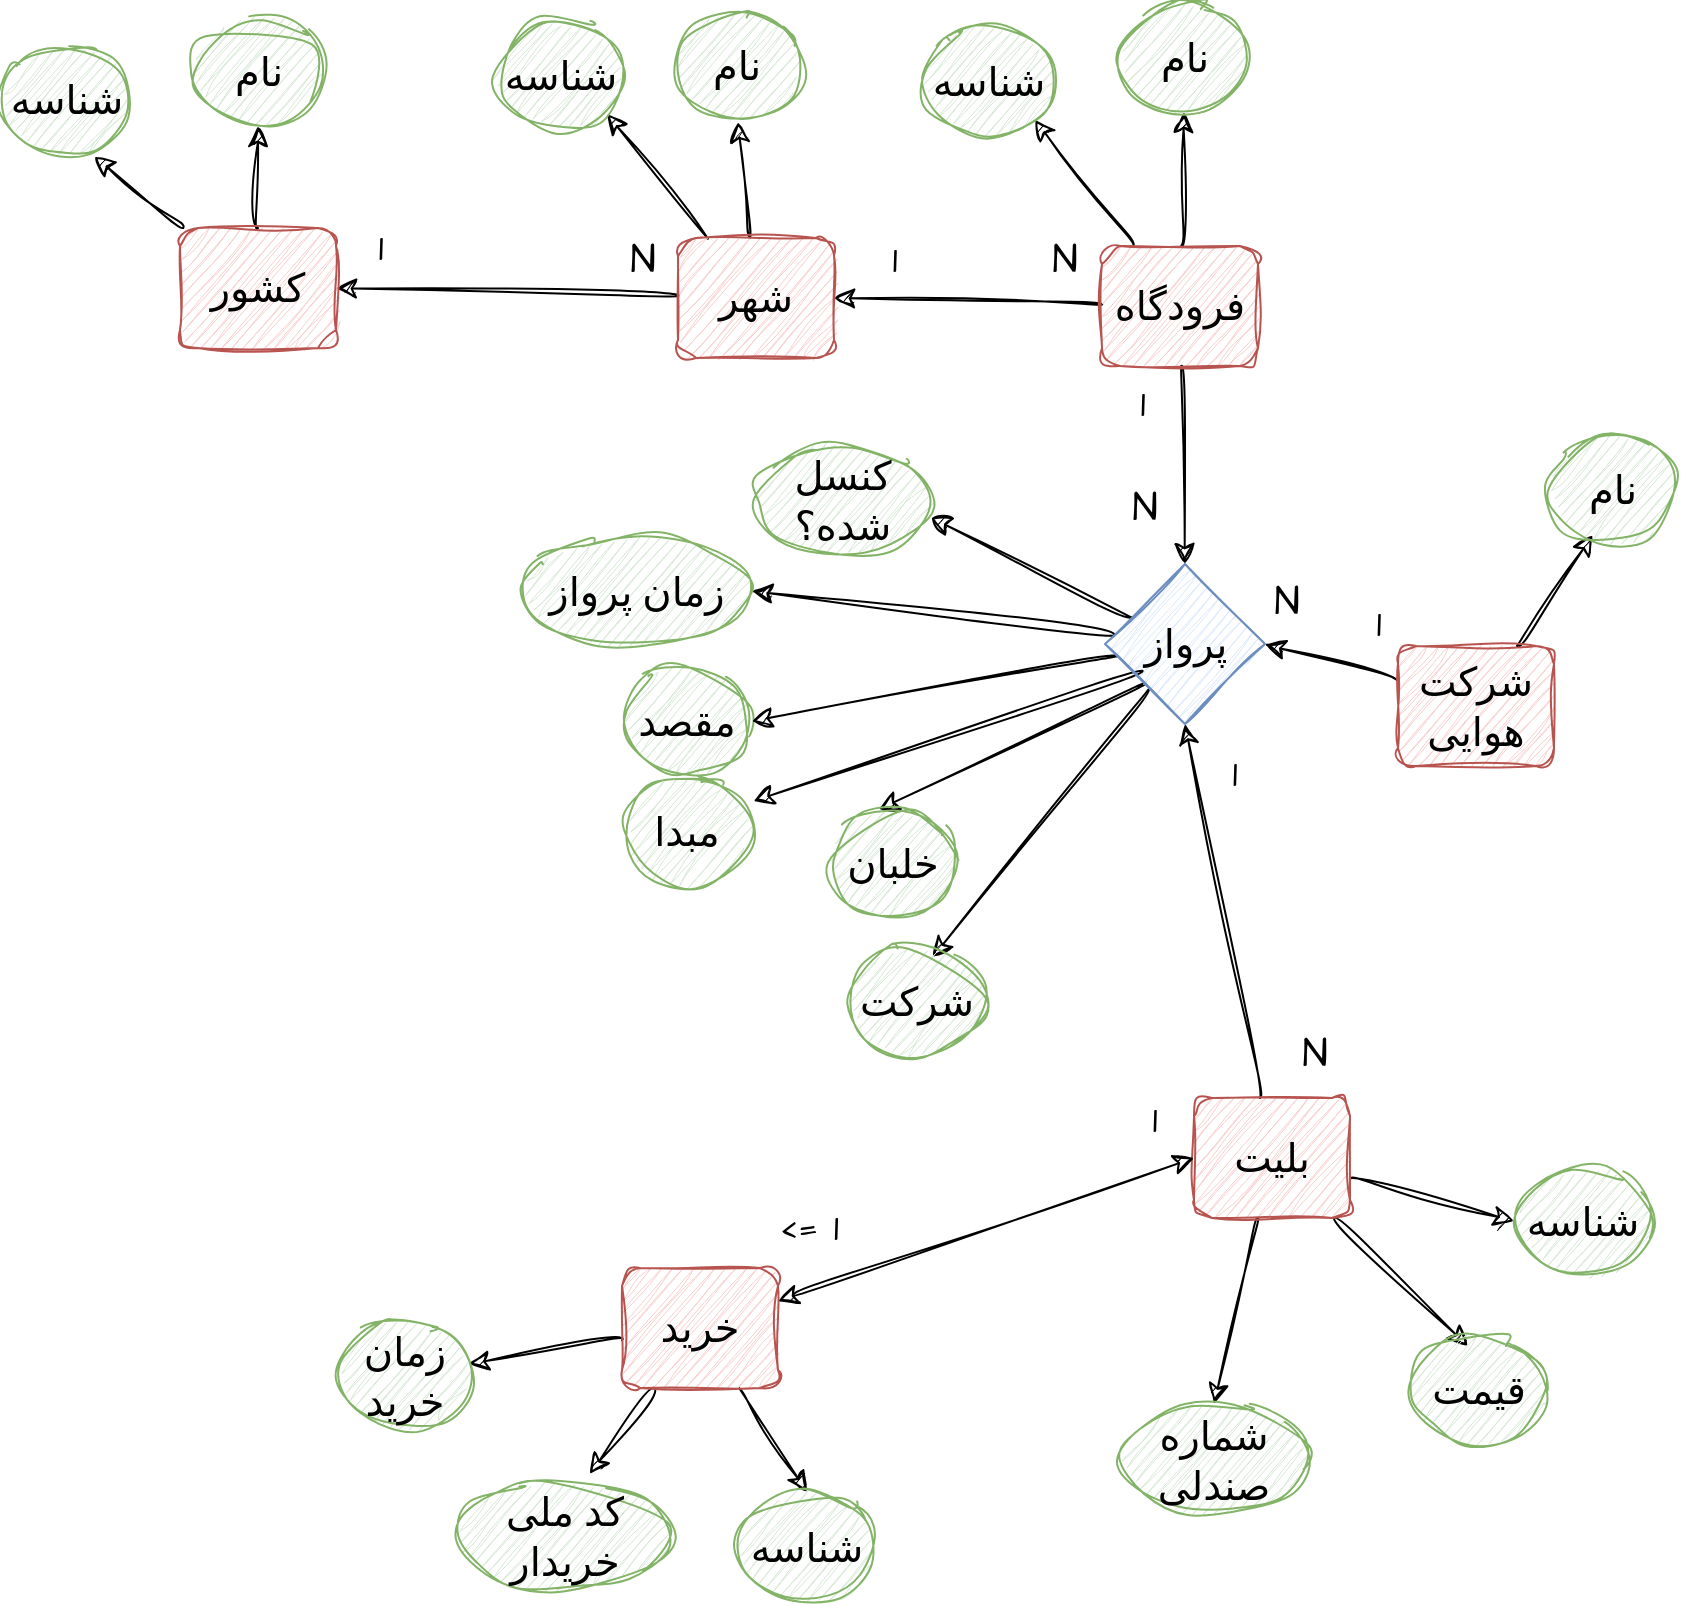 <mxfile version="21.2.1" type="device">
  <diagram name="Page-1" id="ojQ8toX5WPVwVRIVQS5Y">
    <mxGraphModel dx="1366" dy="844" grid="0" gridSize="10" guides="1" tooltips="1" connect="1" arrows="1" fold="1" page="0" pageScale="1" pageWidth="1100" pageHeight="850" math="0" shadow="0">
      <root>
        <mxCell id="0" />
        <mxCell id="1" parent="0" />
        <mxCell id="efxJbjmog6Ugc-qS_o1c-4" style="edgeStyle=none;curved=1;rounded=0;sketch=1;hachureGap=4;jiggle=2;curveFitting=1;orthogonalLoop=1;jettySize=auto;html=1;entryX=1;entryY=0.5;entryDx=0;entryDy=0;fontFamily=Architects Daughter;fontSource=https%3A%2F%2Ffonts.googleapis.com%2Fcss%3Ffamily%3DArchitects%2BDaughter;fontSize=16;startSize=8;endSize=8;" parent="1" source="efxJbjmog6Ugc-qS_o1c-2" target="efxJbjmog6Ugc-qS_o1c-3" edge="1">
          <mxGeometry relative="1" as="geometry" />
        </mxCell>
        <mxCell id="efxJbjmog6Ugc-qS_o1c-9" style="edgeStyle=none;curved=1;rounded=0;sketch=1;hachureGap=4;jiggle=2;curveFitting=1;orthogonalLoop=1;jettySize=auto;html=1;fontFamily=Architects Daughter;fontSource=https%3A%2F%2Ffonts.googleapis.com%2Fcss%3Ffamily%3DArchitects%2BDaughter;fontSize=16;startSize=8;endSize=8;" parent="1" source="efxJbjmog6Ugc-qS_o1c-2" edge="1">
          <mxGeometry relative="1" as="geometry">
            <mxPoint x="296" y="84" as="targetPoint" />
          </mxGeometry>
        </mxCell>
        <mxCell id="efxJbjmog6Ugc-qS_o1c-30" style="edgeStyle=none;curved=1;rounded=0;sketch=1;hachureGap=4;jiggle=2;curveFitting=1;orthogonalLoop=1;jettySize=auto;html=1;entryX=1;entryY=1;entryDx=0;entryDy=0;fontFamily=Architects Daughter;fontSource=https%3A%2F%2Ffonts.googleapis.com%2Fcss%3Ffamily%3DArchitects%2BDaughter;fontSize=16;startSize=8;endSize=8;" parent="1" source="efxJbjmog6Ugc-qS_o1c-2" target="efxJbjmog6Ugc-qS_o1c-29" edge="1">
          <mxGeometry relative="1" as="geometry" />
        </mxCell>
        <mxCell id="efxJbjmog6Ugc-qS_o1c-2" value="&lt;font data-font-src=&quot;https://fonts.googleapis.com/css?family=Vazirmatn&quot; face=&quot;Vazirmatn&quot;&gt;شهر&lt;/font&gt;" style="rounded=1;whiteSpace=wrap;html=1;sketch=1;hachureGap=4;jiggle=2;curveFitting=1;fontFamily=Architects Daughter;fontSource=https%3A%2F%2Ffonts.googleapis.com%2Fcss%3Ffamily%3DArchitects%2BDaughter;fontSize=20;fillColor=#f8cecc;strokeColor=#b85450;" parent="1" vertex="1">
          <mxGeometry x="266" y="142" width="78" height="60" as="geometry" />
        </mxCell>
        <mxCell id="efxJbjmog6Ugc-qS_o1c-7" style="edgeStyle=none;curved=1;rounded=0;sketch=1;hachureGap=4;jiggle=2;curveFitting=1;orthogonalLoop=1;jettySize=auto;html=1;entryX=0.5;entryY=1;entryDx=0;entryDy=0;fontFamily=Architects Daughter;fontSource=https%3A%2F%2Ffonts.googleapis.com%2Fcss%3Ffamily%3DArchitects%2BDaughter;fontSize=16;startSize=8;endSize=8;" parent="1" source="efxJbjmog6Ugc-qS_o1c-3" target="efxJbjmog6Ugc-qS_o1c-6" edge="1">
          <mxGeometry relative="1" as="geometry" />
        </mxCell>
        <mxCell id="efxJbjmog6Ugc-qS_o1c-28" style="edgeStyle=none;curved=1;rounded=0;sketch=1;hachureGap=4;jiggle=2;curveFitting=1;orthogonalLoop=1;jettySize=auto;html=1;entryX=0.711;entryY=1.024;entryDx=0;entryDy=0;entryPerimeter=0;fontFamily=Architects Daughter;fontSource=https%3A%2F%2Ffonts.googleapis.com%2Fcss%3Ffamily%3DArchitects%2BDaughter;fontSize=16;startSize=8;endSize=8;" parent="1" source="efxJbjmog6Ugc-qS_o1c-3" target="efxJbjmog6Ugc-qS_o1c-27" edge="1">
          <mxGeometry relative="1" as="geometry" />
        </mxCell>
        <mxCell id="efxJbjmog6Ugc-qS_o1c-3" value="&lt;font data-font-src=&quot;https://fonts.googleapis.com/css?family=Vazirmatn&quot; face=&quot;Vazirmatn&quot;&gt;کشور&lt;/font&gt;" style="rounded=1;whiteSpace=wrap;html=1;sketch=1;hachureGap=4;jiggle=2;curveFitting=1;fontFamily=Architects Daughter;fontSource=https%3A%2F%2Ffonts.googleapis.com%2Fcss%3Ffamily%3DArchitects%2BDaughter;fontSize=20;fillColor=#f8cecc;strokeColor=#b85450;" parent="1" vertex="1">
          <mxGeometry x="17" y="137" width="78" height="60" as="geometry" />
        </mxCell>
        <mxCell id="efxJbjmog6Ugc-qS_o1c-10" style="edgeStyle=none;curved=1;rounded=0;sketch=1;hachureGap=4;jiggle=2;curveFitting=1;orthogonalLoop=1;jettySize=auto;html=1;entryX=1;entryY=0.5;entryDx=0;entryDy=0;fontFamily=Architects Daughter;fontSource=https%3A%2F%2Ffonts.googleapis.com%2Fcss%3Ffamily%3DArchitects%2BDaughter;fontSize=16;startSize=8;endSize=8;" parent="1" source="efxJbjmog6Ugc-qS_o1c-5" target="efxJbjmog6Ugc-qS_o1c-2" edge="1">
          <mxGeometry relative="1" as="geometry" />
        </mxCell>
        <mxCell id="efxJbjmog6Ugc-qS_o1c-12" style="edgeStyle=none;curved=1;rounded=0;sketch=1;hachureGap=4;jiggle=2;curveFitting=1;orthogonalLoop=1;jettySize=auto;html=1;fontFamily=Architects Daughter;fontSource=https%3A%2F%2Ffonts.googleapis.com%2Fcss%3Ffamily%3DArchitects%2BDaughter;fontSize=16;startSize=8;endSize=8;" parent="1" source="efxJbjmog6Ugc-qS_o1c-5" target="efxJbjmog6Ugc-qS_o1c-11" edge="1">
          <mxGeometry relative="1" as="geometry" />
        </mxCell>
        <mxCell id="efxJbjmog6Ugc-qS_o1c-32" style="edgeStyle=none;curved=1;rounded=0;sketch=1;hachureGap=4;jiggle=2;curveFitting=1;orthogonalLoop=1;jettySize=auto;html=1;entryX=1;entryY=1;entryDx=0;entryDy=0;fontFamily=Architects Daughter;fontSource=https%3A%2F%2Ffonts.googleapis.com%2Fcss%3Ffamily%3DArchitects%2BDaughter;fontSize=16;startSize=8;endSize=8;" parent="1" source="efxJbjmog6Ugc-qS_o1c-5" target="efxJbjmog6Ugc-qS_o1c-31" edge="1">
          <mxGeometry relative="1" as="geometry" />
        </mxCell>
        <mxCell id="efxJbjmog6Ugc-qS_o1c-63" style="edgeStyle=none;curved=1;rounded=0;sketch=1;hachureGap=4;jiggle=2;curveFitting=1;orthogonalLoop=1;jettySize=auto;html=1;entryX=0.5;entryY=0;entryDx=0;entryDy=0;fontFamily=Architects Daughter;fontSource=https%3A%2F%2Ffonts.googleapis.com%2Fcss%3Ffamily%3DArchitects%2BDaughter;fontSize=16;startSize=8;endSize=8;" parent="1" source="efxJbjmog6Ugc-qS_o1c-5" target="efxJbjmog6Ugc-qS_o1c-34" edge="1">
          <mxGeometry relative="1" as="geometry" />
        </mxCell>
        <mxCell id="efxJbjmog6Ugc-qS_o1c-5" value="&lt;font data-font-src=&quot;https://fonts.googleapis.com/css?family=Vazirmatn&quot; face=&quot;Vazirmatn&quot;&gt;فرودگاه&lt;/font&gt;" style="rounded=1;whiteSpace=wrap;html=1;sketch=1;hachureGap=4;jiggle=2;curveFitting=1;fontFamily=Architects Daughter;fontSource=https%3A%2F%2Ffonts.googleapis.com%2Fcss%3Ffamily%3DArchitects%2BDaughter;fontSize=20;fillColor=#f8cecc;strokeColor=#b85450;" parent="1" vertex="1">
          <mxGeometry x="478" y="146" width="78" height="60" as="geometry" />
        </mxCell>
        <mxCell id="efxJbjmog6Ugc-qS_o1c-6" value="&lt;font data-font-src=&quot;https://fonts.googleapis.com/css?family=Vazirmatn&quot; face=&quot;Vazirmatn&quot;&gt;نام&lt;/font&gt;" style="ellipse;whiteSpace=wrap;html=1;sketch=1;hachureGap=4;jiggle=2;curveFitting=1;fontFamily=Architects Daughter;fontSource=https%3A%2F%2Ffonts.googleapis.com%2Fcss%3Ffamily%3DArchitects%2BDaughter;fontSize=20;fillColor=#d5e8d4;strokeColor=#82b366;" parent="1" vertex="1">
          <mxGeometry x="23.5" y="31" width="65" height="55" as="geometry" />
        </mxCell>
        <mxCell id="efxJbjmog6Ugc-qS_o1c-8" value="&lt;font data-font-src=&quot;https://fonts.googleapis.com/css?family=Vazirmatn&quot; face=&quot;Vazirmatn&quot;&gt;نام&lt;/font&gt;" style="ellipse;whiteSpace=wrap;html=1;sketch=1;hachureGap=4;jiggle=2;curveFitting=1;fontFamily=Architects Daughter;fontSource=https%3A%2F%2Ffonts.googleapis.com%2Fcss%3Ffamily%3DArchitects%2BDaughter;fontSize=20;fillColor=#d5e8d4;strokeColor=#82b366;" parent="1" vertex="1">
          <mxGeometry x="263" y="28" width="65" height="55" as="geometry" />
        </mxCell>
        <mxCell id="efxJbjmog6Ugc-qS_o1c-11" value="&lt;font data-font-src=&quot;https://fonts.googleapis.com/css?family=Vazirmatn&quot; face=&quot;Vazirmatn&quot;&gt;نام&lt;/font&gt;" style="ellipse;whiteSpace=wrap;html=1;sketch=1;hachureGap=4;jiggle=2;curveFitting=1;fontFamily=Architects Daughter;fontSource=https%3A%2F%2Ffonts.googleapis.com%2Fcss%3Ffamily%3DArchitects%2BDaughter;fontSize=20;fillColor=#d5e8d4;strokeColor=#82b366;" parent="1" vertex="1">
          <mxGeometry x="487" y="24" width="65" height="55" as="geometry" />
        </mxCell>
        <mxCell id="efxJbjmog6Ugc-qS_o1c-16" style="edgeStyle=none;curved=1;rounded=0;sketch=1;hachureGap=4;jiggle=2;curveFitting=1;orthogonalLoop=1;jettySize=auto;html=1;entryX=0.344;entryY=0.919;entryDx=0;entryDy=0;entryPerimeter=0;fontFamily=Architects Daughter;fontSource=https%3A%2F%2Ffonts.googleapis.com%2Fcss%3Ffamily%3DArchitects%2BDaughter;fontSize=16;startSize=8;endSize=8;" parent="1" source="efxJbjmog6Ugc-qS_o1c-13" target="efxJbjmog6Ugc-qS_o1c-15" edge="1">
          <mxGeometry relative="1" as="geometry" />
        </mxCell>
        <mxCell id="efxJbjmog6Ugc-qS_o1c-62" style="edgeStyle=none;curved=1;rounded=0;sketch=1;hachureGap=4;jiggle=2;curveFitting=1;orthogonalLoop=1;jettySize=auto;html=1;entryX=1;entryY=0.5;entryDx=0;entryDy=0;fontFamily=Architects Daughter;fontSource=https%3A%2F%2Ffonts.googleapis.com%2Fcss%3Ffamily%3DArchitects%2BDaughter;fontSize=16;startSize=8;endSize=8;" parent="1" source="efxJbjmog6Ugc-qS_o1c-13" target="efxJbjmog6Ugc-qS_o1c-34" edge="1">
          <mxGeometry relative="1" as="geometry" />
        </mxCell>
        <mxCell id="efxJbjmog6Ugc-qS_o1c-13" value="&lt;font face=&quot;Vazirmatn&quot;&gt;شرکت هوایی&lt;/font&gt;" style="rounded=1;whiteSpace=wrap;html=1;sketch=1;hachureGap=4;jiggle=2;curveFitting=1;fontFamily=Architects Daughter;fontSource=https%3A%2F%2Ffonts.googleapis.com%2Fcss%3Ffamily%3DArchitects%2BDaughter;fontSize=20;fillColor=#f8cecc;strokeColor=#b85450;" parent="1" vertex="1">
          <mxGeometry x="626" y="346" width="78" height="60" as="geometry" />
        </mxCell>
        <mxCell id="efxJbjmog6Ugc-qS_o1c-15" value="&lt;font data-font-src=&quot;https://fonts.googleapis.com/css?family=Vazirmatn&quot; face=&quot;Vazirmatn&quot;&gt;نام&lt;/font&gt;" style="ellipse;whiteSpace=wrap;html=1;sketch=1;hachureGap=4;jiggle=2;curveFitting=1;fontFamily=Architects Daughter;fontSource=https%3A%2F%2Ffonts.googleapis.com%2Fcss%3Ffamily%3DArchitects%2BDaughter;fontSize=20;fillColor=#d5e8d4;strokeColor=#82b366;" parent="1" vertex="1">
          <mxGeometry x="701" y="240" width="65" height="55" as="geometry" />
        </mxCell>
        <mxCell id="efxJbjmog6Ugc-qS_o1c-22" style="edgeStyle=none;curved=1;rounded=0;sketch=1;hachureGap=4;jiggle=2;curveFitting=1;orthogonalLoop=1;jettySize=auto;html=1;entryX=0.391;entryY=0.012;entryDx=0;entryDy=0;entryPerimeter=0;fontFamily=Architects Daughter;fontSource=https%3A%2F%2Ffonts.googleapis.com%2Fcss%3Ffamily%3DArchitects%2BDaughter;fontSize=16;startSize=8;endSize=8;exitX=0;exitY=1;exitDx=0;exitDy=0;" parent="1" source="efxJbjmog6Ugc-qS_o1c-34" target="efxJbjmog6Ugc-qS_o1c-21" edge="1">
          <mxGeometry relative="1" as="geometry">
            <mxPoint x="519.078" y="379" as="sourcePoint" />
          </mxGeometry>
        </mxCell>
        <mxCell id="efxJbjmog6Ugc-qS_o1c-25" style="edgeStyle=none;curved=1;rounded=0;sketch=1;hachureGap=4;jiggle=2;curveFitting=1;orthogonalLoop=1;jettySize=auto;html=1;entryX=1.012;entryY=0.228;entryDx=0;entryDy=0;fontFamily=Architects Daughter;fontSource=https%3A%2F%2Ffonts.googleapis.com%2Fcss%3Ffamily%3DArchitects%2BDaughter;fontSize=16;startSize=8;endSize=8;exitX=0.235;exitY=0.668;exitDx=0;exitDy=0;exitPerimeter=0;entryPerimeter=0;" parent="1" source="efxJbjmog6Ugc-qS_o1c-34" target="efxJbjmog6Ugc-qS_o1c-23" edge="1">
          <mxGeometry relative="1" as="geometry">
            <mxPoint x="511.836" y="379" as="sourcePoint" />
          </mxGeometry>
        </mxCell>
        <mxCell id="efxJbjmog6Ugc-qS_o1c-19" value="&lt;font data-font-src=&quot;https://fonts.googleapis.com/css?family=Vazirmatn&quot; face=&quot;Vazirmatn&quot;&gt;کنسل شده؟&lt;/font&gt;" style="ellipse;whiteSpace=wrap;html=1;sketch=1;hachureGap=4;jiggle=2;curveFitting=1;fontFamily=Architects Daughter;fontSource=https%3A%2F%2Ffonts.googleapis.com%2Fcss%3Ffamily%3DArchitects%2BDaughter;fontSize=20;fillColor=#d5e8d4;strokeColor=#82b366;" parent="1" vertex="1">
          <mxGeometry x="303" y="245" width="91" height="55" as="geometry" />
        </mxCell>
        <mxCell id="efxJbjmog6Ugc-qS_o1c-21" value="&lt;font data-font-src=&quot;https://fonts.googleapis.com/css?family=Vazirmatn&quot; face=&quot;Vazirmatn&quot;&gt;خلبان&lt;/font&gt;" style="ellipse;whiteSpace=wrap;html=1;sketch=1;hachureGap=4;jiggle=2;curveFitting=1;fontFamily=Architects Daughter;fontSource=https%3A%2F%2Ffonts.googleapis.com%2Fcss%3Ffamily%3DArchitects%2BDaughter;fontSize=20;fillColor=#d5e8d4;strokeColor=#82b366;" parent="1" vertex="1">
          <mxGeometry x="341" y="427" width="65" height="55" as="geometry" />
        </mxCell>
        <mxCell id="efxJbjmog6Ugc-qS_o1c-23" value="&lt;font data-font-src=&quot;https://fonts.googleapis.com/css?family=Vazirmatn&quot; face=&quot;Vazirmatn&quot;&gt;مبدا&lt;/font&gt;" style="ellipse;whiteSpace=wrap;html=1;sketch=1;hachureGap=4;jiggle=2;curveFitting=1;fontFamily=Architects Daughter;fontSource=https%3A%2F%2Ffonts.googleapis.com%2Fcss%3Ffamily%3DArchitects%2BDaughter;fontSize=20;fillColor=#d5e8d4;strokeColor=#82b366;" parent="1" vertex="1">
          <mxGeometry x="238" y="411" width="65" height="55" as="geometry" />
        </mxCell>
        <mxCell id="efxJbjmog6Ugc-qS_o1c-26" value="&lt;font data-font-src=&quot;https://fonts.googleapis.com/css?family=Vazirmatn&quot; face=&quot;Vazirmatn&quot;&gt;مقصد&lt;/font&gt;" style="ellipse;whiteSpace=wrap;html=1;sketch=1;hachureGap=4;jiggle=2;curveFitting=1;fontFamily=Architects Daughter;fontSource=https%3A%2F%2Ffonts.googleapis.com%2Fcss%3Ffamily%3DArchitects%2BDaughter;fontSize=20;fillColor=#d5e8d4;strokeColor=#82b366;" parent="1" vertex="1">
          <mxGeometry x="238" y="356" width="65" height="55" as="geometry" />
        </mxCell>
        <mxCell id="efxJbjmog6Ugc-qS_o1c-27" value="&lt;font face=&quot;Vazirmatn&quot;&gt;شناسه&lt;/font&gt;" style="ellipse;whiteSpace=wrap;html=1;sketch=1;hachureGap=4;jiggle=2;curveFitting=1;fontFamily=Architects Daughter;fontSource=https%3A%2F%2Ffonts.googleapis.com%2Fcss%3Ffamily%3DArchitects%2BDaughter;fontSize=20;fillColor=#d5e8d4;strokeColor=#82b366;" parent="1" vertex="1">
          <mxGeometry x="-72" y="45" width="65" height="55" as="geometry" />
        </mxCell>
        <mxCell id="efxJbjmog6Ugc-qS_o1c-29" value="&lt;font face=&quot;Vazirmatn&quot;&gt;شناسه&lt;/font&gt;" style="ellipse;whiteSpace=wrap;html=1;sketch=1;hachureGap=4;jiggle=2;curveFitting=1;fontFamily=Architects Daughter;fontSource=https%3A%2F%2Ffonts.googleapis.com%2Fcss%3Ffamily%3DArchitects%2BDaughter;fontSize=20;fillColor=#d5e8d4;strokeColor=#82b366;" parent="1" vertex="1">
          <mxGeometry x="175" y="33" width="65" height="55" as="geometry" />
        </mxCell>
        <mxCell id="efxJbjmog6Ugc-qS_o1c-31" value="&lt;font face=&quot;Vazirmatn&quot;&gt;شناسه&lt;/font&gt;" style="ellipse;whiteSpace=wrap;html=1;sketch=1;hachureGap=4;jiggle=2;curveFitting=1;fontFamily=Architects Daughter;fontSource=https%3A%2F%2Ffonts.googleapis.com%2Fcss%3Ffamily%3DArchitects%2BDaughter;fontSize=20;fillColor=#d5e8d4;strokeColor=#82b366;" parent="1" vertex="1">
          <mxGeometry x="389" y="36" width="65" height="55" as="geometry" />
        </mxCell>
        <mxCell id="efxJbjmog6Ugc-qS_o1c-37" style="edgeStyle=none;curved=1;rounded=0;sketch=1;hachureGap=4;jiggle=2;curveFitting=1;orthogonalLoop=1;jettySize=auto;html=1;entryX=1;entryY=0.5;entryDx=0;entryDy=0;fontFamily=Architects Daughter;fontSource=https%3A%2F%2Ffonts.googleapis.com%2Fcss%3Ffamily%3DArchitects%2BDaughter;fontSize=16;startSize=8;endSize=8;" parent="1" source="efxJbjmog6Ugc-qS_o1c-34" target="efxJbjmog6Ugc-qS_o1c-26" edge="1">
          <mxGeometry relative="1" as="geometry" />
        </mxCell>
        <mxCell id="efxJbjmog6Ugc-qS_o1c-39" style="edgeStyle=none;curved=1;rounded=0;sketch=1;hachureGap=4;jiggle=2;curveFitting=1;orthogonalLoop=1;jettySize=auto;html=1;entryX=1;entryY=0.5;entryDx=0;entryDy=0;fontFamily=Architects Daughter;fontSource=https%3A%2F%2Ffonts.googleapis.com%2Fcss%3Ffamily%3DArchitects%2BDaughter;fontSize=16;startSize=8;endSize=8;" parent="1" source="efxJbjmog6Ugc-qS_o1c-34" target="efxJbjmog6Ugc-qS_o1c-38" edge="1">
          <mxGeometry relative="1" as="geometry" />
        </mxCell>
        <mxCell id="efxJbjmog6Ugc-qS_o1c-41" style="edgeStyle=none;curved=1;rounded=0;sketch=1;hachureGap=4;jiggle=2;curveFitting=1;orthogonalLoop=1;jettySize=auto;html=1;entryX=0.983;entryY=0.669;entryDx=0;entryDy=0;entryPerimeter=0;fontFamily=Architects Daughter;fontSource=https%3A%2F%2Ffonts.googleapis.com%2Fcss%3Ffamily%3DArchitects%2BDaughter;fontSize=16;startSize=8;endSize=8;" parent="1" source="efxJbjmog6Ugc-qS_o1c-34" target="efxJbjmog6Ugc-qS_o1c-19" edge="1">
          <mxGeometry relative="1" as="geometry" />
        </mxCell>
        <mxCell id="efxJbjmog6Ugc-qS_o1c-43" style="edgeStyle=none;curved=1;rounded=0;sketch=1;hachureGap=4;jiggle=2;curveFitting=1;orthogonalLoop=1;jettySize=auto;html=1;entryX=0.614;entryY=0.101;entryDx=0;entryDy=0;entryPerimeter=0;fontFamily=Architects Daughter;fontSource=https%3A%2F%2Ffonts.googleapis.com%2Fcss%3Ffamily%3DArchitects%2BDaughter;fontSize=16;startSize=8;endSize=8;" parent="1" source="efxJbjmog6Ugc-qS_o1c-34" target="efxJbjmog6Ugc-qS_o1c-42" edge="1">
          <mxGeometry relative="1" as="geometry" />
        </mxCell>
        <mxCell id="efxJbjmog6Ugc-qS_o1c-34" value="&lt;font data-font-src=&quot;https://fonts.googleapis.com/css?family=Vazirmatn&quot; face=&quot;Vazirmatn&quot;&gt;پرواز&lt;/font&gt;" style="rhombus;whiteSpace=wrap;html=1;sketch=1;hachureGap=4;jiggle=2;curveFitting=1;fontFamily=Architects Daughter;fontSource=https%3A%2F%2Ffonts.googleapis.com%2Fcss%3Ffamily%3DArchitects%2BDaughter;fontSize=20;fillColor=#dae8fc;strokeColor=#6c8ebf;" parent="1" vertex="1">
          <mxGeometry x="479.5" y="305" width="80" height="80" as="geometry" />
        </mxCell>
        <mxCell id="efxJbjmog6Ugc-qS_o1c-38" value="&lt;font data-font-src=&quot;https://fonts.googleapis.com/css?family=Vazirmatn&quot; face=&quot;Vazirmatn&quot;&gt;زمان پرواز&lt;/font&gt;" style="ellipse;whiteSpace=wrap;html=1;sketch=1;hachureGap=4;jiggle=2;curveFitting=1;fontFamily=Architects Daughter;fontSource=https%3A%2F%2Ffonts.googleapis.com%2Fcss%3Ffamily%3DArchitects%2BDaughter;fontSize=20;fillColor=#d5e8d4;strokeColor=#82b366;" parent="1" vertex="1">
          <mxGeometry x="188" y="291" width="115" height="55" as="geometry" />
        </mxCell>
        <mxCell id="efxJbjmog6Ugc-qS_o1c-42" value="&lt;font data-font-src=&quot;https://fonts.googleapis.com/css?family=Vazirmatn&quot; face=&quot;Vazirmatn&quot;&gt;شرکت&lt;/font&gt;" style="ellipse;whiteSpace=wrap;html=1;sketch=1;hachureGap=4;jiggle=2;curveFitting=1;fontFamily=Architects Daughter;fontSource=https%3A%2F%2Ffonts.googleapis.com%2Fcss%3Ffamily%3DArchitects%2BDaughter;fontSize=20;fillColor=#d5e8d4;strokeColor=#82b366;" parent="1" vertex="1">
          <mxGeometry x="351" y="496" width="69" height="55" as="geometry" />
        </mxCell>
        <mxCell id="efxJbjmog6Ugc-qS_o1c-45" style="edgeStyle=none;curved=1;rounded=0;sketch=1;hachureGap=4;jiggle=2;curveFitting=1;orthogonalLoop=1;jettySize=auto;html=1;entryX=0.5;entryY=1;entryDx=0;entryDy=0;fontFamily=Architects Daughter;fontSource=https%3A%2F%2Ffonts.googleapis.com%2Fcss%3Ffamily%3DArchitects%2BDaughter;fontSize=16;startSize=8;endSize=8;" parent="1" source="efxJbjmog6Ugc-qS_o1c-44" target="efxJbjmog6Ugc-qS_o1c-34" edge="1">
          <mxGeometry relative="1" as="geometry" />
        </mxCell>
        <mxCell id="efxJbjmog6Ugc-qS_o1c-48" style="edgeStyle=none;curved=1;rounded=0;sketch=1;hachureGap=4;jiggle=2;curveFitting=1;orthogonalLoop=1;jettySize=auto;html=1;entryX=0.419;entryY=0.109;entryDx=0;entryDy=0;entryPerimeter=0;fontFamily=Architects Daughter;fontSource=https%3A%2F%2Ffonts.googleapis.com%2Fcss%3Ffamily%3DArchitects%2BDaughter;fontSize=16;startSize=8;endSize=8;" parent="1" source="efxJbjmog6Ugc-qS_o1c-44" target="efxJbjmog6Ugc-qS_o1c-46" edge="1">
          <mxGeometry relative="1" as="geometry" />
        </mxCell>
        <mxCell id="efxJbjmog6Ugc-qS_o1c-50" style="edgeStyle=none;curved=1;rounded=0;sketch=1;hachureGap=4;jiggle=2;curveFitting=1;orthogonalLoop=1;jettySize=auto;html=1;entryX=0.5;entryY=0;entryDx=0;entryDy=0;fontFamily=Architects Daughter;fontSource=https%3A%2F%2Ffonts.googleapis.com%2Fcss%3Ffamily%3DArchitects%2BDaughter;fontSize=16;startSize=8;endSize=8;" parent="1" source="efxJbjmog6Ugc-qS_o1c-44" target="efxJbjmog6Ugc-qS_o1c-49" edge="1">
          <mxGeometry relative="1" as="geometry" />
        </mxCell>
        <mxCell id="efxJbjmog6Ugc-qS_o1c-52" style="edgeStyle=none;curved=1;rounded=0;sketch=1;hachureGap=4;jiggle=2;curveFitting=1;orthogonalLoop=1;jettySize=auto;html=1;entryX=0;entryY=0.5;entryDx=0;entryDy=0;fontFamily=Architects Daughter;fontSource=https%3A%2F%2Ffonts.googleapis.com%2Fcss%3Ffamily%3DArchitects%2BDaughter;fontSize=16;startSize=8;endSize=8;" parent="1" source="efxJbjmog6Ugc-qS_o1c-44" target="efxJbjmog6Ugc-qS_o1c-51" edge="1">
          <mxGeometry relative="1" as="geometry" />
        </mxCell>
        <mxCell id="efxJbjmog6Ugc-qS_o1c-44" value="&lt;font face=&quot;Vazirmatn&quot;&gt;بلیت&lt;/font&gt;" style="rounded=1;whiteSpace=wrap;html=1;sketch=1;hachureGap=4;jiggle=2;curveFitting=1;fontFamily=Architects Daughter;fontSource=https%3A%2F%2Ffonts.googleapis.com%2Fcss%3Ffamily%3DArchitects%2BDaughter;fontSize=20;fillColor=#f8cecc;strokeColor=#b85450;" parent="1" vertex="1">
          <mxGeometry x="524" y="572" width="78" height="60" as="geometry" />
        </mxCell>
        <mxCell id="efxJbjmog6Ugc-qS_o1c-46" value="&lt;font data-font-src=&quot;https://fonts.googleapis.com/css?family=Vazirmatn&quot; face=&quot;Vazirmatn&quot;&gt;قیمت&lt;/font&gt;" style="ellipse;whiteSpace=wrap;html=1;sketch=1;hachureGap=4;jiggle=2;curveFitting=1;fontFamily=Architects Daughter;fontSource=https%3A%2F%2Ffonts.googleapis.com%2Fcss%3Ffamily%3DArchitects%2BDaughter;fontSize=20;fillColor=#d5e8d4;strokeColor=#82b366;" parent="1" vertex="1">
          <mxGeometry x="632" y="690" width="69" height="55" as="geometry" />
        </mxCell>
        <mxCell id="efxJbjmog6Ugc-qS_o1c-49" value="&lt;font face=&quot;Vazirmatn&quot;&gt;شماره صندلی&lt;/font&gt;" style="ellipse;whiteSpace=wrap;html=1;sketch=1;hachureGap=4;jiggle=2;curveFitting=1;fontFamily=Architects Daughter;fontSource=https%3A%2F%2Ffonts.googleapis.com%2Fcss%3Ffamily%3DArchitects%2BDaughter;fontSize=20;fillColor=#d5e8d4;strokeColor=#82b366;" parent="1" vertex="1">
          <mxGeometry x="488" y="725" width="92" height="55" as="geometry" />
        </mxCell>
        <mxCell id="efxJbjmog6Ugc-qS_o1c-51" value="&lt;font data-font-src=&quot;https://fonts.googleapis.com/css?family=Vazirmatn&quot; face=&quot;Vazirmatn&quot;&gt;شناسه&lt;/font&gt;" style="ellipse;whiteSpace=wrap;html=1;sketch=1;hachureGap=4;jiggle=2;curveFitting=1;fontFamily=Architects Daughter;fontSource=https%3A%2F%2Ffonts.googleapis.com%2Fcss%3Ffamily%3DArchitects%2BDaughter;fontSize=20;fillColor=#d5e8d4;strokeColor=#82b366;" parent="1" vertex="1">
          <mxGeometry x="684" y="606" width="69" height="55" as="geometry" />
        </mxCell>
        <mxCell id="efxJbjmog6Ugc-qS_o1c-54" style="edgeStyle=none;curved=1;rounded=0;sketch=1;hachureGap=4;jiggle=2;curveFitting=1;orthogonalLoop=1;jettySize=auto;html=1;entryX=0;entryY=0.5;entryDx=0;entryDy=0;fontFamily=Architects Daughter;fontSource=https%3A%2F%2Ffonts.googleapis.com%2Fcss%3Ffamily%3DArchitects%2BDaughter;fontSize=16;startSize=8;endSize=8;startArrow=classic;startFill=1;" parent="1" source="efxJbjmog6Ugc-qS_o1c-53" target="efxJbjmog6Ugc-qS_o1c-44" edge="1">
          <mxGeometry relative="1" as="geometry" />
        </mxCell>
        <mxCell id="efxJbjmog6Ugc-qS_o1c-59" style="edgeStyle=none;curved=1;rounded=0;sketch=1;hachureGap=4;jiggle=2;curveFitting=1;orthogonalLoop=1;jettySize=auto;html=1;entryX=0.961;entryY=0.398;entryDx=0;entryDy=0;entryPerimeter=0;fontFamily=Architects Daughter;fontSource=https%3A%2F%2Ffonts.googleapis.com%2Fcss%3Ffamily%3DArchitects%2BDaughter;fontSize=16;startSize=8;endSize=8;" parent="1" source="efxJbjmog6Ugc-qS_o1c-53" target="efxJbjmog6Ugc-qS_o1c-58" edge="1">
          <mxGeometry relative="1" as="geometry" />
        </mxCell>
        <mxCell id="efxJbjmog6Ugc-qS_o1c-60" style="edgeStyle=none;curved=1;rounded=0;sketch=1;hachureGap=4;jiggle=2;curveFitting=1;orthogonalLoop=1;jettySize=auto;html=1;entryX=0.615;entryY=-0.055;entryDx=0;entryDy=0;entryPerimeter=0;fontFamily=Architects Daughter;fontSource=https%3A%2F%2Ffonts.googleapis.com%2Fcss%3Ffamily%3DArchitects%2BDaughter;fontSize=16;startSize=8;endSize=8;" parent="1" source="efxJbjmog6Ugc-qS_o1c-53" target="efxJbjmog6Ugc-qS_o1c-56" edge="1">
          <mxGeometry relative="1" as="geometry" />
        </mxCell>
        <mxCell id="efxJbjmog6Ugc-qS_o1c-61" style="edgeStyle=none;curved=1;rounded=0;sketch=1;hachureGap=4;jiggle=2;curveFitting=1;orthogonalLoop=1;jettySize=auto;html=1;entryX=0.5;entryY=0;entryDx=0;entryDy=0;fontFamily=Architects Daughter;fontSource=https%3A%2F%2Ffonts.googleapis.com%2Fcss%3Ffamily%3DArchitects%2BDaughter;fontSize=16;startSize=8;endSize=8;" parent="1" source="efxJbjmog6Ugc-qS_o1c-53" target="efxJbjmog6Ugc-qS_o1c-57" edge="1">
          <mxGeometry relative="1" as="geometry" />
        </mxCell>
        <mxCell id="efxJbjmog6Ugc-qS_o1c-53" value="&lt;font face=&quot;Vazirmatn&quot;&gt;خرید&lt;/font&gt;" style="rounded=1;whiteSpace=wrap;html=1;sketch=1;hachureGap=4;jiggle=2;curveFitting=1;fontFamily=Architects Daughter;fontSource=https%3A%2F%2Ffonts.googleapis.com%2Fcss%3Ffamily%3DArchitects%2BDaughter;fontSize=20;fillColor=#f8cecc;strokeColor=#b85450;" parent="1" vertex="1">
          <mxGeometry x="238" y="657" width="78" height="60" as="geometry" />
        </mxCell>
        <mxCell id="efxJbjmog6Ugc-qS_o1c-56" value="&lt;font data-font-src=&quot;https://fonts.googleapis.com/css?family=Vazirmatn&quot; face=&quot;Vazirmatn&quot;&gt;کد ملی خریدار&lt;/font&gt;" style="ellipse;whiteSpace=wrap;html=1;sketch=1;hachureGap=4;jiggle=2;curveFitting=1;fontFamily=Architects Daughter;fontSource=https%3A%2F%2Ffonts.googleapis.com%2Fcss%3Ffamily%3DArchitects%2BDaughter;fontSize=20;fillColor=#d5e8d4;strokeColor=#82b366;" parent="1" vertex="1">
          <mxGeometry x="156" y="763" width="107" height="55" as="geometry" />
        </mxCell>
        <mxCell id="efxJbjmog6Ugc-qS_o1c-57" value="&lt;font data-font-src=&quot;https://fonts.googleapis.com/css?family=Vazirmatn&quot; face=&quot;Vazirmatn&quot;&gt;شناسه&lt;/font&gt;" style="ellipse;whiteSpace=wrap;html=1;sketch=1;hachureGap=4;jiggle=2;curveFitting=1;fontFamily=Architects Daughter;fontSource=https%3A%2F%2Ffonts.googleapis.com%2Fcss%3Ffamily%3DArchitects%2BDaughter;fontSize=20;fillColor=#d5e8d4;strokeColor=#82b366;" parent="1" vertex="1">
          <mxGeometry x="296" y="769" width="69" height="55" as="geometry" />
        </mxCell>
        <mxCell id="efxJbjmog6Ugc-qS_o1c-58" value="&lt;font data-font-src=&quot;https://fonts.googleapis.com/css?family=Vazirmatn&quot; face=&quot;Vazirmatn&quot;&gt;زمان خرید&lt;/font&gt;" style="ellipse;whiteSpace=wrap;html=1;sketch=1;hachureGap=4;jiggle=2;curveFitting=1;fontFamily=Architects Daughter;fontSource=https%3A%2F%2Ffonts.googleapis.com%2Fcss%3Ffamily%3DArchitects%2BDaughter;fontSize=20;fillColor=#d5e8d4;strokeColor=#82b366;" parent="1" vertex="1">
          <mxGeometry x="95" y="683" width="69" height="55" as="geometry" />
        </mxCell>
        <mxCell id="efxJbjmog6Ugc-qS_o1c-64" value="N" style="text;html=1;align=center;verticalAlign=middle;resizable=0;points=[];autosize=1;strokeColor=none;fillColor=none;fontSize=20;fontFamily=Architects Daughter;" parent="1" vertex="1">
          <mxGeometry x="568" y="531" width="31" height="36" as="geometry" />
        </mxCell>
        <mxCell id="efxJbjmog6Ugc-qS_o1c-65" value="1" style="text;html=1;align=center;verticalAlign=middle;resizable=0;points=[];autosize=1;strokeColor=none;fillColor=none;fontSize=20;fontFamily=Architects Daughter;" parent="1" vertex="1">
          <mxGeometry x="533.5" y="391" width="21" height="36" as="geometry" />
        </mxCell>
        <mxCell id="efxJbjmog6Ugc-qS_o1c-66" value="N" style="text;html=1;align=center;verticalAlign=middle;resizable=0;points=[];autosize=1;strokeColor=none;fillColor=none;fontSize=20;fontFamily=Architects Daughter;" parent="1" vertex="1">
          <mxGeometry x="554.5" y="305" width="31" height="36" as="geometry" />
        </mxCell>
        <mxCell id="efxJbjmog6Ugc-qS_o1c-67" value="1" style="text;html=1;align=center;verticalAlign=middle;resizable=0;points=[];autosize=1;strokeColor=none;fillColor=none;fontSize=20;fontFamily=Architects Daughter;" parent="1" vertex="1">
          <mxGeometry x="605" y="316" width="21" height="36" as="geometry" />
        </mxCell>
        <mxCell id="efxJbjmog6Ugc-qS_o1c-68" value="N" style="text;html=1;align=center;verticalAlign=middle;resizable=0;points=[];autosize=1;strokeColor=none;fillColor=none;fontSize=20;fontFamily=Architects Daughter;" parent="1" vertex="1">
          <mxGeometry x="483.5" y="257.5" width="31" height="36" as="geometry" />
        </mxCell>
        <mxCell id="efxJbjmog6Ugc-qS_o1c-71" value="1" style="text;html=1;align=center;verticalAlign=middle;resizable=0;points=[];autosize=1;strokeColor=none;fillColor=none;fontSize=20;fontFamily=Architects Daughter;" parent="1" vertex="1">
          <mxGeometry x="487" y="206" width="21" height="36" as="geometry" />
        </mxCell>
        <mxCell id="efxJbjmog6Ugc-qS_o1c-72" value="N" style="text;html=1;align=center;verticalAlign=middle;resizable=0;points=[];autosize=1;strokeColor=none;fillColor=none;fontSize=20;fontFamily=Architects Daughter;" parent="1" vertex="1">
          <mxGeometry x="443" y="134" width="31" height="36" as="geometry" />
        </mxCell>
        <mxCell id="efxJbjmog6Ugc-qS_o1c-73" value="1" style="text;html=1;align=center;verticalAlign=middle;resizable=0;points=[];autosize=1;strokeColor=none;fillColor=none;fontSize=20;fontFamily=Architects Daughter;" parent="1" vertex="1">
          <mxGeometry x="363" y="134" width="21" height="36" as="geometry" />
        </mxCell>
        <mxCell id="efxJbjmog6Ugc-qS_o1c-74" value="N" style="text;html=1;align=center;verticalAlign=middle;resizable=0;points=[];autosize=1;strokeColor=none;fillColor=none;fontSize=20;fontFamily=Architects Daughter;" parent="1" vertex="1">
          <mxGeometry x="232" y="134" width="31" height="36" as="geometry" />
        </mxCell>
        <mxCell id="efxJbjmog6Ugc-qS_o1c-75" value="1" style="text;html=1;align=center;verticalAlign=middle;resizable=0;points=[];autosize=1;strokeColor=none;fillColor=none;fontSize=20;fontFamily=Architects Daughter;" parent="1" vertex="1">
          <mxGeometry x="106" y="128" width="21" height="36" as="geometry" />
        </mxCell>
        <mxCell id="efxJbjmog6Ugc-qS_o1c-76" value="1" style="text;html=1;align=center;verticalAlign=middle;resizable=0;points=[];autosize=1;strokeColor=none;fillColor=none;fontSize=20;fontFamily=Architects Daughter;" parent="1" vertex="1">
          <mxGeometry x="493.5" y="564" width="21" height="36" as="geometry" />
        </mxCell>
        <mxCell id="efxJbjmog6Ugc-qS_o1c-77" value="&amp;lt;= 1" style="text;html=1;align=center;verticalAlign=middle;resizable=0;points=[];autosize=1;strokeColor=none;fillColor=none;fontSize=20;fontFamily=Architects Daughter;" parent="1" vertex="1">
          <mxGeometry x="307" y="618" width="48" height="36" as="geometry" />
        </mxCell>
      </root>
    </mxGraphModel>
  </diagram>
</mxfile>
